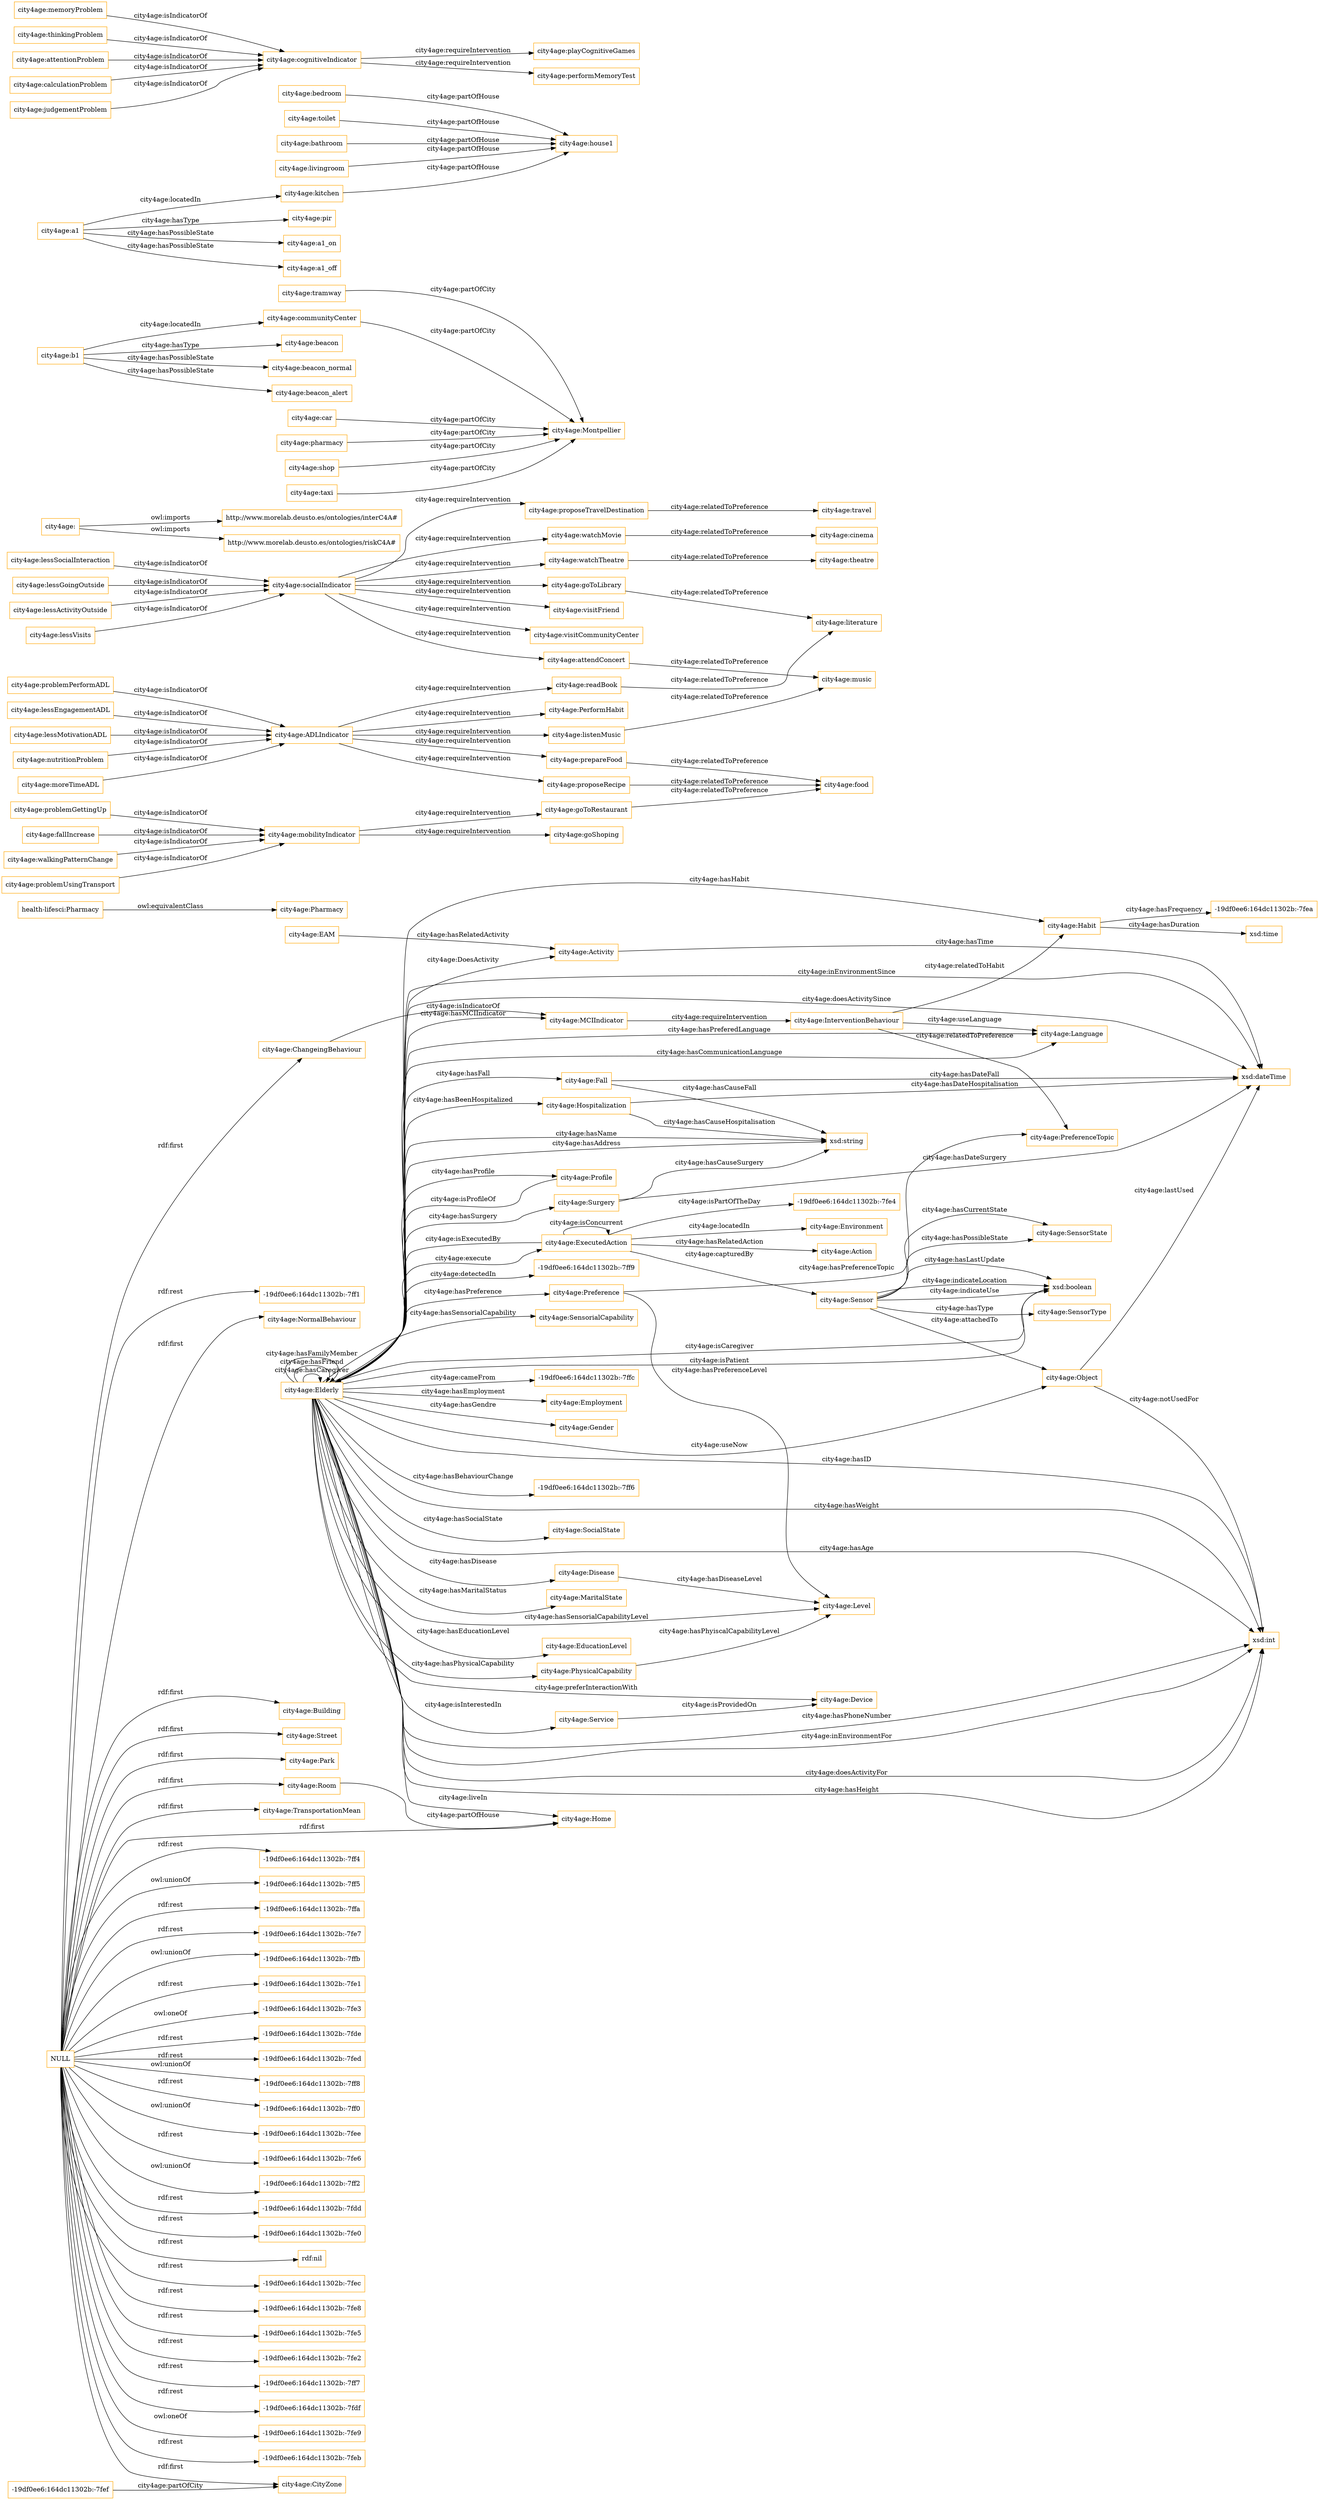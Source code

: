 digraph ar2dtool_diagram { 
rankdir=LR;
size="1501"
node [shape = rectangle, color="orange"]; "city4age:MCIIndicator" "city4age:Profile" "city4age:Sensor" "city4age:Object" "city4age:Environment" "city4age:SensorType" "city4age:NormalBehaviour" "city4age:Elderly" "city4age:Preference" "city4age:Language" "-19df0ee6:164dc11302b:-7ff9" "city4age:Home" "city4age:Hospitalization" "city4age:SensorialCapability" "city4age:ExecutedAction" "city4age:PhysicalCapability" "-19df0ee6:164dc11302b:-7ffc" "city4age:Employment" "city4age:Building" "city4age:Action" "city4age:Gender" "city4age:Fall" "health-lifesci:Pharmacy" "city4age:Habit" "-19df0ee6:164dc11302b:-7ff6" "city4age:Disease" "city4age:SocialState" "city4age:Service" "city4age:Street" "city4age:Park" "city4age:EAM" "city4age:Room" "city4age:MaritalState" "city4age:TransportationMean" "city4age:Device" "city4age:EducationLevel" "city4age:InterventionBehaviour" "city4age:CityZone" "city4age:PreferenceTopic" "city4age:Level" "city4age:Pharmacy" "city4age:ChangeingBehaviour" "city4age:Surgery" "-19df0ee6:164dc11302b:-7fef" "city4age:Activity" "city4age:SensorState" ; /*classes style*/
	"city4age:proposeTravelDestination" -> "city4age:travel" [ label = "city4age:relatedToPreference" ];
	"city4age:" -> "http://www.morelab.deusto.es/ontologies/interC4A#" [ label = "owl:imports" ];
	"city4age:" -> "http://www.morelab.deusto.es/ontologies/riskC4A#" [ label = "owl:imports" ];
	"city4age:goToLibrary" -> "city4age:literature" [ label = "city4age:relatedToPreference" ];
	"city4age:lessVisits" -> "city4age:socialIndicator" [ label = "city4age:isIndicatorOf" ];
	"city4age:problemUsingTransport" -> "city4age:mobilityIndicator" [ label = "city4age:isIndicatorOf" ];
	"city4age:lessSocialInteraction" -> "city4age:socialIndicator" [ label = "city4age:isIndicatorOf" ];
	"city4age:tramway" -> "city4age:Montpellier" [ label = "city4age:partOfCity" ];
	"city4age:goToRestaurant" -> "city4age:food" [ label = "city4age:relatedToPreference" ];
	"city4age:lessGoingOutside" -> "city4age:socialIndicator" [ label = "city4age:isIndicatorOf" ];
	"city4age:watchMovie" -> "city4age:cinema" [ label = "city4age:relatedToPreference" ];
	"city4age:communityCenter" -> "city4age:Montpellier" [ label = "city4age:partOfCity" ];
	"city4age:moreTimeADL" -> "city4age:ADLIndicator" [ label = "city4age:isIndicatorOf" ];
	"city4age:problemPerformADL" -> "city4age:ADLIndicator" [ label = "city4age:isIndicatorOf" ];
	"city4age:bedroom" -> "city4age:house1" [ label = "city4age:partOfHouse" ];
	"city4age:ADLIndicator" -> "city4age:readBook" [ label = "city4age:requireIntervention" ];
	"city4age:ADLIndicator" -> "city4age:proposeRecipe" [ label = "city4age:requireIntervention" ];
	"city4age:ADLIndicator" -> "city4age:prepareFood" [ label = "city4age:requireIntervention" ];
	"city4age:ADLIndicator" -> "city4age:listenMusic" [ label = "city4age:requireIntervention" ];
	"city4age:ADLIndicator" -> "city4age:PerformHabit" [ label = "city4age:requireIntervention" ];
	"city4age:mobilityIndicator" -> "city4age:goToRestaurant" [ label = "city4age:requireIntervention" ];
	"city4age:mobilityIndicator" -> "city4age:goShoping" [ label = "city4age:requireIntervention" ];
	"city4age:socialIndicator" -> "city4age:watchTheatre" [ label = "city4age:requireIntervention" ];
	"city4age:socialIndicator" -> "city4age:watchMovie" [ label = "city4age:requireIntervention" ];
	"city4age:socialIndicator" -> "city4age:visitFriend" [ label = "city4age:requireIntervention" ];
	"city4age:socialIndicator" -> "city4age:visitCommunityCenter" [ label = "city4age:requireIntervention" ];
	"city4age:socialIndicator" -> "city4age:proposeTravelDestination" [ label = "city4age:requireIntervention" ];
	"city4age:socialIndicator" -> "city4age:goToLibrary" [ label = "city4age:requireIntervention" ];
	"city4age:socialIndicator" -> "city4age:attendConcert" [ label = "city4age:requireIntervention" ];
	"health-lifesci:Pharmacy" -> "city4age:Pharmacy" [ label = "owl:equivalentClass" ];
	"city4age:problemGettingUp" -> "city4age:mobilityIndicator" [ label = "city4age:isIndicatorOf" ];
	"city4age:cognitiveIndicator" -> "city4age:playCognitiveGames" [ label = "city4age:requireIntervention" ];
	"city4age:cognitiveIndicator" -> "city4age:performMemoryTest" [ label = "city4age:requireIntervention" ];
	"city4age:memoryProblem" -> "city4age:cognitiveIndicator" [ label = "city4age:isIndicatorOf" ];
	"city4age:thinkingProblem" -> "city4age:cognitiveIndicator" [ label = "city4age:isIndicatorOf" ];
	"city4age:b1" -> "city4age:communityCenter" [ label = "city4age:locatedIn" ];
	"city4age:b1" -> "city4age:beacon" [ label = "city4age:hasType" ];
	"city4age:b1" -> "city4age:beacon_normal" [ label = "city4age:hasPossibleState" ];
	"city4age:b1" -> "city4age:beacon_alert" [ label = "city4age:hasPossibleState" ];
	"city4age:toilet" -> "city4age:house1" [ label = "city4age:partOfHouse" ];
	"city4age:car" -> "city4age:Montpellier" [ label = "city4age:partOfCity" ];
	"city4age:lessEngagementADL" -> "city4age:ADLIndicator" [ label = "city4age:isIndicatorOf" ];
	"city4age:bathroom" -> "city4age:house1" [ label = "city4age:partOfHouse" ];
	"NULL" -> "-19df0ee6:164dc11302b:-7ff4" [ label = "rdf:rest" ];
	"NULL" -> "-19df0ee6:164dc11302b:-7ff5" [ label = "owl:unionOf" ];
	"NULL" -> "city4age:Street" [ label = "rdf:first" ];
	"NULL" -> "-19df0ee6:164dc11302b:-7ffa" [ label = "rdf:rest" ];
	"NULL" -> "-19df0ee6:164dc11302b:-7fe7" [ label = "rdf:rest" ];
	"NULL" -> "-19df0ee6:164dc11302b:-7ffb" [ label = "owl:unionOf" ];
	"NULL" -> "city4age:NormalBehaviour" [ label = "rdf:first" ];
	"NULL" -> "-19df0ee6:164dc11302b:-7fe1" [ label = "rdf:rest" ];
	"NULL" -> "-19df0ee6:164dc11302b:-7fe3" [ label = "owl:oneOf" ];
	"NULL" -> "city4age:Building" [ label = "rdf:first" ];
	"NULL" -> "city4age:TransportationMean" [ label = "rdf:first" ];
	"NULL" -> "-19df0ee6:164dc11302b:-7fde" [ label = "rdf:rest" ];
	"NULL" -> "-19df0ee6:164dc11302b:-7fed" [ label = "rdf:rest" ];
	"NULL" -> "-19df0ee6:164dc11302b:-7ff8" [ label = "owl:unionOf" ];
	"NULL" -> "-19df0ee6:164dc11302b:-7ff0" [ label = "rdf:rest" ];
	"NULL" -> "-19df0ee6:164dc11302b:-7fee" [ label = "owl:unionOf" ];
	"NULL" -> "city4age:ChangeingBehaviour" [ label = "rdf:first" ];
	"NULL" -> "-19df0ee6:164dc11302b:-7fe6" [ label = "rdf:rest" ];
	"NULL" -> "-19df0ee6:164dc11302b:-7ff2" [ label = "owl:unionOf" ];
	"NULL" -> "-19df0ee6:164dc11302b:-7fdd" [ label = "rdf:rest" ];
	"NULL" -> "-19df0ee6:164dc11302b:-7fe0" [ label = "rdf:rest" ];
	"NULL" -> "city4age:Room" [ label = "rdf:first" ];
	"NULL" -> "rdf:nil" [ label = "rdf:rest" ];
	"NULL" -> "-19df0ee6:164dc11302b:-7fec" [ label = "rdf:rest" ];
	"NULL" -> "city4age:CityZone" [ label = "rdf:first" ];
	"NULL" -> "-19df0ee6:164dc11302b:-7fe8" [ label = "rdf:rest" ];
	"NULL" -> "-19df0ee6:164dc11302b:-7fe5" [ label = "rdf:rest" ];
	"NULL" -> "-19df0ee6:164dc11302b:-7fe2" [ label = "rdf:rest" ];
	"NULL" -> "city4age:Home" [ label = "rdf:first" ];
	"NULL" -> "-19df0ee6:164dc11302b:-7ff7" [ label = "rdf:rest" ];
	"NULL" -> "-19df0ee6:164dc11302b:-7fdf" [ label = "rdf:rest" ];
	"NULL" -> "city4age:Park" [ label = "rdf:first" ];
	"NULL" -> "-19df0ee6:164dc11302b:-7fe9" [ label = "owl:oneOf" ];
	"NULL" -> "-19df0ee6:164dc11302b:-7feb" [ label = "rdf:rest" ];
	"NULL" -> "-19df0ee6:164dc11302b:-7ff1" [ label = "rdf:rest" ];
	"city4age:pharmacy" -> "city4age:Montpellier" [ label = "city4age:partOfCity" ];
	"city4age:fallIncrease" -> "city4age:mobilityIndicator" [ label = "city4age:isIndicatorOf" ];
	"city4age:attentionProblem" -> "city4age:cognitiveIndicator" [ label = "city4age:isIndicatorOf" ];
	"city4age:livingroom" -> "city4age:house1" [ label = "city4age:partOfHouse" ];
	"city4age:shop" -> "city4age:Montpellier" [ label = "city4age:partOfCity" ];
	"city4age:readBook" -> "city4age:literature" [ label = "city4age:relatedToPreference" ];
	"city4age:listenMusic" -> "city4age:music" [ label = "city4age:relatedToPreference" ];
	"city4age:proposeRecipe" -> "city4age:food" [ label = "city4age:relatedToPreference" ];
	"city4age:lessMotivationADL" -> "city4age:ADLIndicator" [ label = "city4age:isIndicatorOf" ];
	"city4age:kitchen" -> "city4age:house1" [ label = "city4age:partOfHouse" ];
	"city4age:nutritionProblem" -> "city4age:ADLIndicator" [ label = "city4age:isIndicatorOf" ];
	"city4age:walkingPatternChange" -> "city4age:mobilityIndicator" [ label = "city4age:isIndicatorOf" ];
	"city4age:attendConcert" -> "city4age:music" [ label = "city4age:relatedToPreference" ];
	"city4age:watchTheatre" -> "city4age:theatre" [ label = "city4age:relatedToPreference" ];
	"city4age:prepareFood" -> "city4age:food" [ label = "city4age:relatedToPreference" ];
	"city4age:a1" -> "city4age:kitchen" [ label = "city4age:locatedIn" ];
	"city4age:a1" -> "city4age:pir" [ label = "city4age:hasType" ];
	"city4age:a1" -> "city4age:a1_on" [ label = "city4age:hasPossibleState" ];
	"city4age:a1" -> "city4age:a1_off" [ label = "city4age:hasPossibleState" ];
	"city4age:calculationProblem" -> "city4age:cognitiveIndicator" [ label = "city4age:isIndicatorOf" ];
	"city4age:taxi" -> "city4age:Montpellier" [ label = "city4age:partOfCity" ];
	"city4age:judgementProblem" -> "city4age:cognitiveIndicator" [ label = "city4age:isIndicatorOf" ];
	"city4age:lessActivityOutside" -> "city4age:socialIndicator" [ label = "city4age:isIndicatorOf" ];
	"city4age:Elderly" -> "xsd:int" [ label = "city4age:hasHeight" ];
	"city4age:Fall" -> "xsd:dateTime" [ label = "city4age:hasDateFall" ];
	"city4age:Elderly" -> "city4age:Language" [ label = "city4age:hasPreferedLanguage" ];
	"city4age:Elderly" -> "xsd:boolean" [ label = "city4age:isPatient" ];
	"city4age:InterventionBehaviour" -> "city4age:PreferenceTopic" [ label = "city4age:relatedToPreference" ];
	"city4age:Surgery" -> "xsd:string" [ label = "city4age:hasCauseSurgery" ];
	"city4age:Elderly" -> "xsd:int" [ label = "city4age:doesActivityFor" ];
	"city4age:ChangeingBehaviour" -> "city4age:MCIIndicator" [ label = "city4age:isIndicatorOf" ];
	"city4age:Elderly" -> "xsd:string" [ label = "city4age:hasName" ];
	"city4age:Elderly" -> "city4age:Habit" [ label = "city4age:hasHabit" ];
	"city4age:ExecutedAction" -> "city4age:Elderly" [ label = "city4age:isExecutedBy" ];
	"city4age:Object" -> "xsd:dateTime" [ label = "city4age:lastUsed" ];
	"city4age:Preference" -> "city4age:Level" [ label = "city4age:hasPreferenceLevel" ];
	"city4age:Elderly" -> "city4age:Activity" [ label = "city4age:DoesActivity" ];
	"city4age:ExecutedAction" -> "city4age:Action" [ label = "city4age:hasRelatedAction" ];
	"city4age:Room" -> "city4age:Home" [ label = "city4age:partOfHouse" ];
	"city4age:Surgery" -> "xsd:dateTime" [ label = "city4age:hasDateSurgery" ];
	"city4age:Hospitalization" -> "xsd:dateTime" [ label = "city4age:hasDateHospitalisation" ];
	"city4age:ExecutedAction" -> "-19df0ee6:164dc11302b:-7fe4" [ label = "city4age:isPartOfTheDay" ];
	"city4age:Elderly" -> "xsd:int" [ label = "city4age:hasID" ];
	"city4age:ExecutedAction" -> "city4age:ExecutedAction" [ label = "city4age:isConcurrent" ];
	"city4age:InterventionBehaviour" -> "city4age:Language" [ label = "city4age:useLanguage" ];
	"city4age:InterventionBehaviour" -> "city4age:Habit" [ label = "city4age:relatedToHabit" ];
	"city4age:Elderly" -> "xsd:string" [ label = "city4age:hasAddress" ];
	"city4age:Elderly" -> "city4age:Disease" [ label = "city4age:hasDisease" ];
	"city4age:Elderly" -> "city4age:Hospitalization" [ label = "city4age:hasBeenHospitalized" ];
	"city4age:Elderly" -> "xsd:boolean" [ label = "city4age:isCaregiver" ];
	"city4age:Habit" -> "xsd:time" [ label = "city4age:hasDuration" ];
	"city4age:Elderly" -> "-19df0ee6:164dc11302b:-7ff6" [ label = "city4age:hasBehaviourChange" ];
	"city4age:Elderly" -> "city4age:Surgery" [ label = "city4age:hasSurgery" ];
	"city4age:Elderly" -> "city4age:Gender" [ label = "city4age:hasGendre" ];
	"city4age:PhysicalCapability" -> "city4age:Level" [ label = "city4age:hasPhyiscalCapabilityLevel" ];
	"city4age:Object" -> "xsd:int" [ label = "city4age:notUsedFor" ];
	"city4age:Elderly" -> "xsd:dateTime" [ label = "city4age:inEnvironmentSince" ];
	"city4age:Sensor" -> "city4age:SensorType" [ label = "city4age:hasType" ];
	"city4age:Elderly" -> "xsd:int" [ label = "city4age:hasWeight" ];
	"city4age:Elderly" -> "city4age:Language" [ label = "city4age:hasCommunicationLanguage" ];
	"city4age:Sensor" -> "city4age:Object" [ label = "city4age:attachedTo" ];
	"city4age:Service" -> "city4age:Device" [ label = "city4age:isProvidedOn" ];
	"city4age:Elderly" -> "city4age:PhysicalCapability" [ label = "city4age:hasPhysicalCapability" ];
	"city4age:Elderly" -> "city4age:SocialState" [ label = "city4age:hasSocialState" ];
	"city4age:ExecutedAction" -> "city4age:Environment" [ label = "city4age:locatedIn" ];
	"city4age:Disease" -> "city4age:Level" [ label = "city4age:hasDiseaseLevel" ];
	"city4age:Elderly" -> "city4age:MCIIndicator" [ label = "city4age:hasMCIIndicator" ];
	"city4age:Elderly" -> "city4age:MaritalState" [ label = "city4age:hasMaritalStatus" ];
	"city4age:Elderly" -> "city4age:Preference" [ label = "city4age:hasPreference" ];
	"city4age:Elderly" -> "city4age:Elderly" [ label = "city4age:hasCaregiver" ];
	"city4age:Preference" -> "city4age:PreferenceTopic" [ label = "city4age:hasPreferenceTopic" ];
	"city4age:Elderly" -> "city4age:Employment" [ label = "city4age:hasEmployment" ];
	"city4age:Hospitalization" -> "xsd:string" [ label = "city4age:hasCauseHospitalisation" ];
	"city4age:ExecutedAction" -> "city4age:Sensor" [ label = "city4age:capturedBy" ];
	"city4age:Elderly" -> "-19df0ee6:164dc11302b:-7ffc" [ label = "city4age:cameFrom" ];
	"city4age:EAM" -> "city4age:Activity" [ label = "city4age:hasRelatedActivity" ];
	"city4age:Habit" -> "-19df0ee6:164dc11302b:-7fea" [ label = "city4age:hasFrequency" ];
	"city4age:Elderly" -> "city4age:Level" [ label = "city4age:hasSensorialCapabilityLevel" ];
	"city4age:Activity" -> "xsd:dateTime" [ label = "city4age:hasTime" ];
	"city4age:Elderly" -> "city4age:Device" [ label = "city4age:preferInteractionWith" ];
	"city4age:Elderly" -> "city4age:Elderly" [ label = "city4age:hasFriend" ];
	"city4age:Elderly" -> "-19df0ee6:164dc11302b:-7ff9" [ label = "city4age:detectedIn" ];
	"city4age:Elderly" -> "xsd:int" [ label = "city4age:hasPhoneNumber" ];
	"city4age:Elderly" -> "city4age:EducationLevel" [ label = "city4age:hasEducationLevel" ];
	"city4age:Sensor" -> "xsd:boolean" [ label = "city4age:indicateUse" ];
	"city4age:Sensor" -> "xsd:boolean" [ label = "city4age:hasLastUpdate" ];
	"city4age:Elderly" -> "city4age:Profile" [ label = "city4age:hasProfile" ];
	"city4age:Elderly" -> "xsd:int" [ label = "city4age:inEnvironmentFor" ];
	"-19df0ee6:164dc11302b:-7fef" -> "city4age:CityZone" [ label = "city4age:partOfCity" ];
	"city4age:Elderly" -> "city4age:Home" [ label = "city4age:liveIn" ];
	"city4age:Elderly" -> "city4age:Elderly" [ label = "city4age:hasFamilyMember" ];
	"city4age:Elderly" -> "city4age:ExecutedAction" [ label = "city4age:execute" ];
	"city4age:Elderly" -> "city4age:Service" [ label = "city4age:isInterestedIn" ];
	"city4age:MCIIndicator" -> "city4age:InterventionBehaviour" [ label = "city4age:requireIntervention" ];
	"city4age:Fall" -> "xsd:string" [ label = "city4age:hasCauseFall" ];
	"city4age:Elderly" -> "city4age:Object" [ label = "city4age:useNow" ];
	"city4age:Profile" -> "city4age:Elderly" [ label = "city4age:isProfileOf" ];
	"city4age:Elderly" -> "xsd:dateTime" [ label = "city4age:doesActivitySince" ];
	"city4age:Sensor" -> "city4age:SensorState" [ label = "city4age:hasPossibleState" ];
	"city4age:Sensor" -> "city4age:SensorState" [ label = "city4age:hasCurrentState" ];
	"city4age:Sensor" -> "xsd:boolean" [ label = "city4age:indicateLocation" ];
	"city4age:Elderly" -> "xsd:int" [ label = "city4age:hasAge" ];
	"city4age:Elderly" -> "city4age:SensorialCapability" [ label = "city4age:hasSensorialCapability" ];
	"city4age:Elderly" -> "city4age:Fall" [ label = "city4age:hasFall" ];

}

